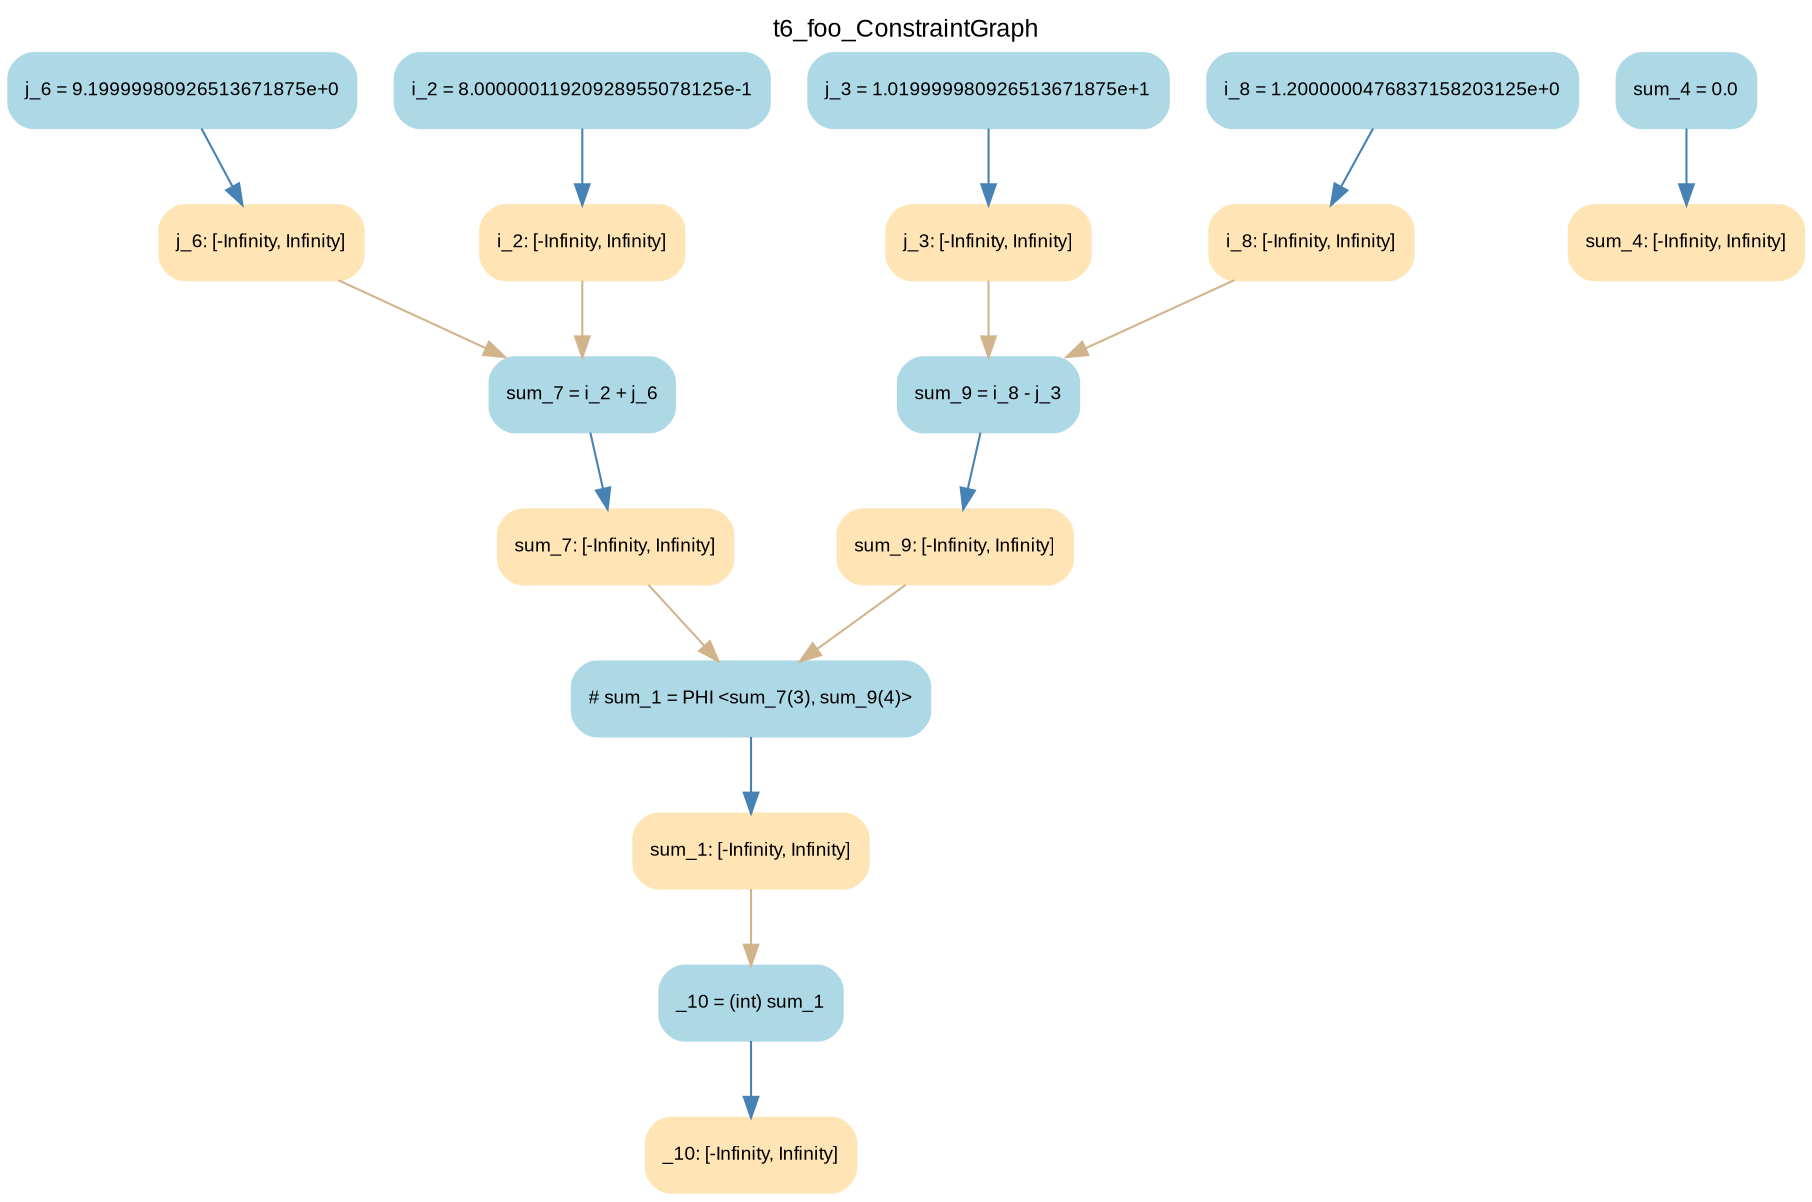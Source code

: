 digraph t6_foo_ConstraintGraph { 
	label=t6_foo_ConstraintGraph
	center=true
	labelloc=top
	fontname=Arial
	fontsize=12
	edge[fontname=Arial, fontsize=10]
	node[fontname=Arial, fontsize=9]

		Node_0 -> Node_1 [color=steelblue]
		Node_2 -> Node_3 [color=steelblue]
		Node_4 -> Node_5 [color=steelblue]
		Node_6 -> Node_7 [color=steelblue]
		Node_8 -> Node_9 [color=steelblue]
		Node_10 -> Node_11 [color=steelblue]
		Node_12 -> Node_13 [color=steelblue]
		Node_14 -> Node_15 [color=steelblue]
		Node_16 -> Node_17 [color=steelblue]
		Node_1 -> Node_10 [color=tan]
		Node_11 -> Node_14 [color=tan]
		Node_13 -> Node_0 [color=tan]
		Node_7 -> Node_4 [color=tan]
		Node_9 -> Node_4 [color=tan]
		Node_3 -> Node_0 [color=tan]
		Node_5 -> Node_10 [color=tan]

	Node_0 [fillcolor=lightblue, color=lightblue, shape=Mrecord, style=filled, label="{ sum_9 = i_8 - j_3 }"]
	Node_2 [fillcolor=lightblue, color=lightblue, shape=Mrecord, style=filled, label="{ j_3 = 1.019999980926513671875e+1 }"]
	Node_4 [fillcolor=lightblue, color=lightblue, shape=Mrecord, style=filled, label="{ sum_7 = i_2 + j_6 }"]
	Node_6 [fillcolor=lightblue, color=lightblue, shape=Mrecord, style=filled, label="{ j_6 = 9.19999980926513671875e+0 }"]
	Node_8 [fillcolor=lightblue, color=lightblue, shape=Mrecord, style=filled, label="{ i_2 = 8.00000011920928955078125e-1 }"]
	Node_10 [fillcolor=lightblue, color=lightblue, shape=Mrecord, style=filled, label="{ # sum_1 = PHI \<sum_7(3), sum_9(4)\> }"]
	Node_12 [fillcolor=lightblue, color=lightblue, shape=Mrecord, style=filled, label="{ i_8 = 1.2000000476837158203125e+0 }"]
	Node_14 [fillcolor=lightblue, color=lightblue, shape=Mrecord, style=filled, label="{ _10 = (int) sum_1 }"]
	Node_16 [fillcolor=lightblue, color=lightblue, shape=Mrecord, style=filled, label="{ sum_4 = 0.0 }"]
	Node_1 [fillcolor=moccasin, color=moccasin, shape=Mrecord, style=filled, label="{ sum_9: \[-Infinity, Infinity\] }"]
	Node_17 [fillcolor=moccasin, color=moccasin, shape=Mrecord, style=filled, label="{ sum_4: \[-Infinity, Infinity\] }"]
	Node_11 [fillcolor=moccasin, color=moccasin, shape=Mrecord, style=filled, label="{ sum_1: \[-Infinity, Infinity\] }"]
	Node_13 [fillcolor=moccasin, color=moccasin, shape=Mrecord, style=filled, label="{ i_8: \[-Infinity, Infinity\] }"]
	Node_7 [fillcolor=moccasin, color=moccasin, shape=Mrecord, style=filled, label="{ j_6: \[-Infinity, Infinity\] }"]
	Node_15 [fillcolor=moccasin, color=moccasin, shape=Mrecord, style=filled, label="{ _10: \[-Infinity, Infinity\] }"]
	Node_9 [fillcolor=moccasin, color=moccasin, shape=Mrecord, style=filled, label="{ i_2: \[-Infinity, Infinity\] }"]
	Node_3 [fillcolor=moccasin, color=moccasin, shape=Mrecord, style=filled, label="{ j_3: \[-Infinity, Infinity\] }"]
	Node_5 [fillcolor=moccasin, color=moccasin, shape=Mrecord, style=filled, label="{ sum_7: \[-Infinity, Infinity\] }"]
}
